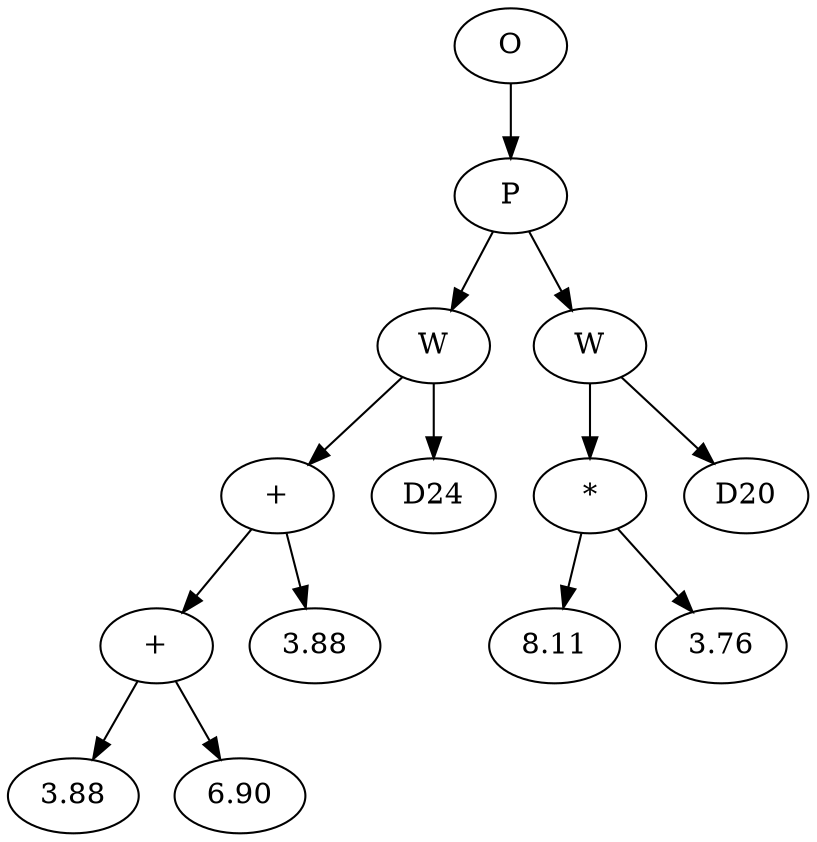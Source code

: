 // Tree
digraph {
	13612088 [label=O]
	13612089 [label=P]
	13612088 -> 13612089
	13612090 [label=W]
	13612089 -> 13612090
	13612091 [label="+"]
	13612090 -> 13612091
	13612092 [label="+"]
	13612091 -> 13612092
	13612093 [label=3.88]
	13612092 -> 13612093
	13612094 [label=6.90]
	13612092 -> 13612094
	13612095 [label=3.88]
	13612091 -> 13612095
	13612096 [label=D24]
	13612090 -> 13612096
	13612097 [label=W]
	13612089 -> 13612097
	13612098 [label="*"]
	13612097 -> 13612098
	13612099 [label=8.11]
	13612098 -> 13612099
	13612100 [label=3.76]
	13612098 -> 13612100
	13612101 [label=D20]
	13612097 -> 13612101
}
